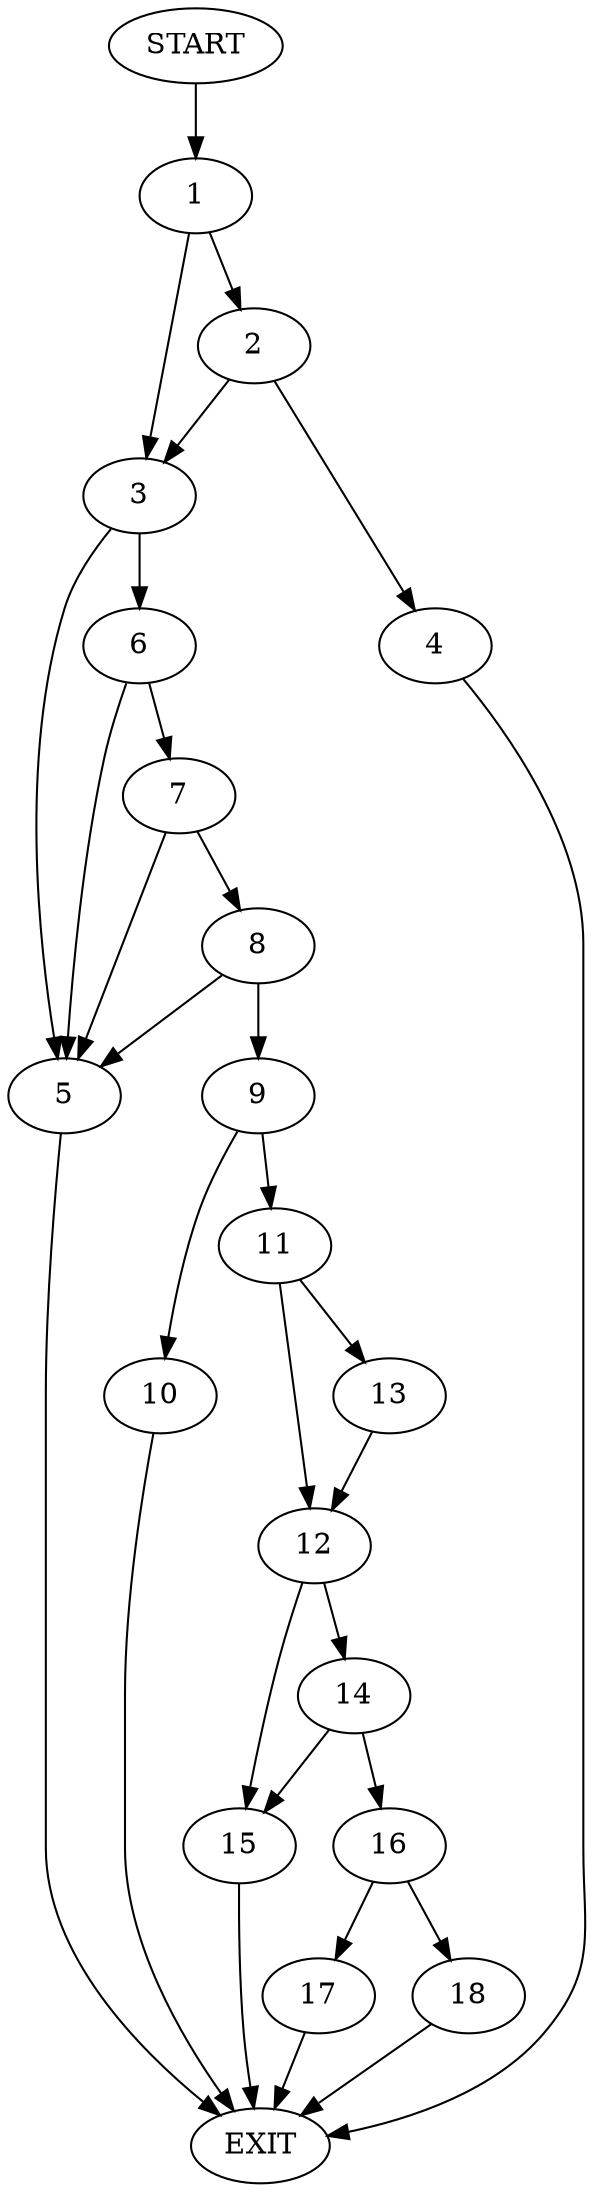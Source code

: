 digraph {
0 [label="START"]
19 [label="EXIT"]
0 -> 1
1 -> 2
1 -> 3
2 -> 4
2 -> 3
3 -> 5
3 -> 6
4 -> 19
5 -> 19
6 -> 5
6 -> 7
7 -> 5
7 -> 8
8 -> 5
8 -> 9
9 -> 10
9 -> 11
11 -> 12
11 -> 13
10 -> 19
13 -> 12
12 -> 14
12 -> 15
15 -> 19
14 -> 16
14 -> 15
16 -> 17
16 -> 18
18 -> 19
17 -> 19
}
